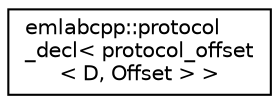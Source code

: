 digraph "Graphical Class Hierarchy"
{
 // LATEX_PDF_SIZE
  edge [fontname="Helvetica",fontsize="10",labelfontname="Helvetica",labelfontsize="10"];
  node [fontname="Helvetica",fontsize="10",shape=record];
  rankdir="LR";
  Node0 [label="emlabcpp::protocol\l_decl\< protocol_offset\l\< D, Offset \> \>",height=0.2,width=0.4,color="black", fillcolor="white", style="filled",URL="$structemlabcpp_1_1protocol__decl_3_01protocol__offset_3_01D_00_01Offset_01_4_01_4.html",tooltip=" "];
}
